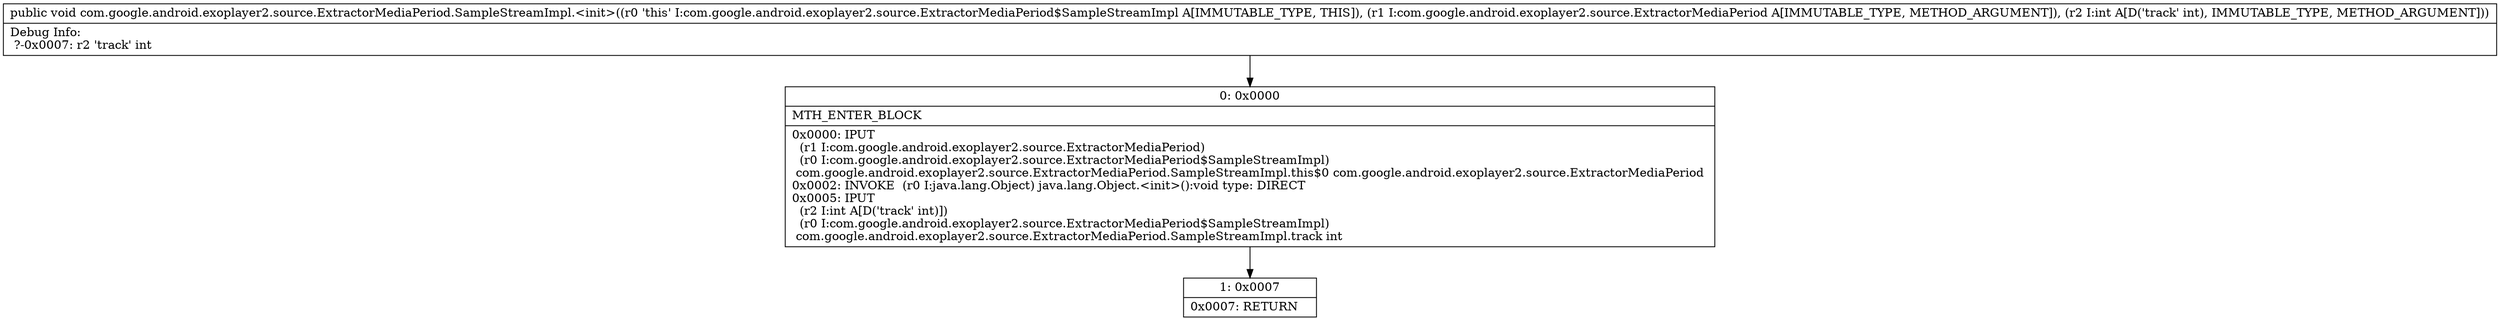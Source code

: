 digraph "CFG forcom.google.android.exoplayer2.source.ExtractorMediaPeriod.SampleStreamImpl.\<init\>(Lcom\/google\/android\/exoplayer2\/source\/ExtractorMediaPeriod;I)V" {
Node_0 [shape=record,label="{0\:\ 0x0000|MTH_ENTER_BLOCK\l|0x0000: IPUT  \l  (r1 I:com.google.android.exoplayer2.source.ExtractorMediaPeriod)\l  (r0 I:com.google.android.exoplayer2.source.ExtractorMediaPeriod$SampleStreamImpl)\l com.google.android.exoplayer2.source.ExtractorMediaPeriod.SampleStreamImpl.this$0 com.google.android.exoplayer2.source.ExtractorMediaPeriod \l0x0002: INVOKE  (r0 I:java.lang.Object) java.lang.Object.\<init\>():void type: DIRECT \l0x0005: IPUT  \l  (r2 I:int A[D('track' int)])\l  (r0 I:com.google.android.exoplayer2.source.ExtractorMediaPeriod$SampleStreamImpl)\l com.google.android.exoplayer2.source.ExtractorMediaPeriod.SampleStreamImpl.track int \l}"];
Node_1 [shape=record,label="{1\:\ 0x0007|0x0007: RETURN   \l}"];
MethodNode[shape=record,label="{public void com.google.android.exoplayer2.source.ExtractorMediaPeriod.SampleStreamImpl.\<init\>((r0 'this' I:com.google.android.exoplayer2.source.ExtractorMediaPeriod$SampleStreamImpl A[IMMUTABLE_TYPE, THIS]), (r1 I:com.google.android.exoplayer2.source.ExtractorMediaPeriod A[IMMUTABLE_TYPE, METHOD_ARGUMENT]), (r2 I:int A[D('track' int), IMMUTABLE_TYPE, METHOD_ARGUMENT]))  | Debug Info:\l  ?\-0x0007: r2 'track' int\l}"];
MethodNode -> Node_0;
Node_0 -> Node_1;
}

